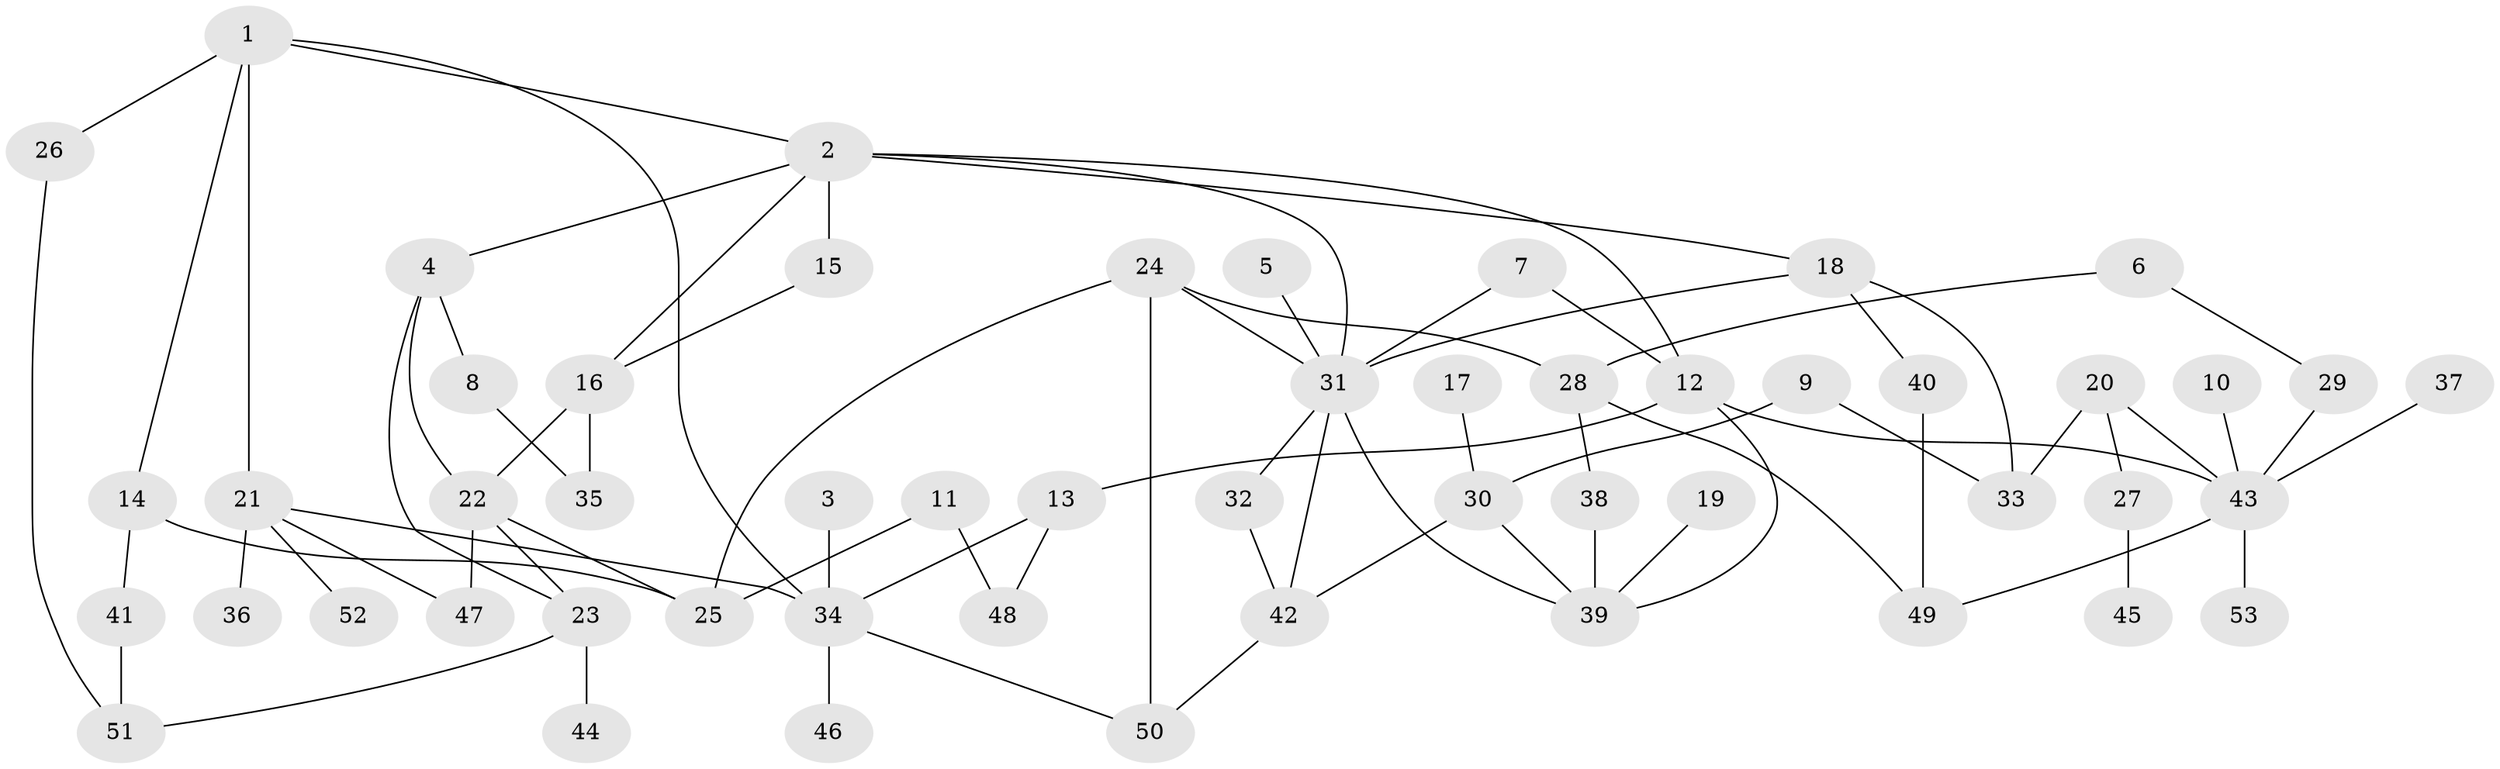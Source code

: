 // original degree distribution, {6: 0.02857142857142857, 4: 0.08571428571428572, 5: 0.09523809523809523, 7: 0.01904761904761905, 3: 0.11428571428571428, 2: 0.3333333333333333, 1: 0.3238095238095238}
// Generated by graph-tools (version 1.1) at 2025/49/03/09/25 03:49:20]
// undirected, 53 vertices, 77 edges
graph export_dot {
graph [start="1"]
  node [color=gray90,style=filled];
  1;
  2;
  3;
  4;
  5;
  6;
  7;
  8;
  9;
  10;
  11;
  12;
  13;
  14;
  15;
  16;
  17;
  18;
  19;
  20;
  21;
  22;
  23;
  24;
  25;
  26;
  27;
  28;
  29;
  30;
  31;
  32;
  33;
  34;
  35;
  36;
  37;
  38;
  39;
  40;
  41;
  42;
  43;
  44;
  45;
  46;
  47;
  48;
  49;
  50;
  51;
  52;
  53;
  1 -- 2 [weight=1.0];
  1 -- 14 [weight=1.0];
  1 -- 21 [weight=1.0];
  1 -- 26 [weight=1.0];
  1 -- 34 [weight=1.0];
  2 -- 4 [weight=1.0];
  2 -- 12 [weight=1.0];
  2 -- 15 [weight=1.0];
  2 -- 16 [weight=1.0];
  2 -- 18 [weight=1.0];
  2 -- 31 [weight=1.0];
  3 -- 34 [weight=1.0];
  4 -- 8 [weight=1.0];
  4 -- 22 [weight=1.0];
  4 -- 23 [weight=1.0];
  5 -- 31 [weight=1.0];
  6 -- 28 [weight=1.0];
  6 -- 29 [weight=1.0];
  7 -- 12 [weight=1.0];
  7 -- 31 [weight=1.0];
  8 -- 35 [weight=1.0];
  9 -- 30 [weight=1.0];
  9 -- 33 [weight=1.0];
  10 -- 43 [weight=1.0];
  11 -- 25 [weight=1.0];
  11 -- 48 [weight=1.0];
  12 -- 13 [weight=1.0];
  12 -- 39 [weight=1.0];
  12 -- 43 [weight=1.0];
  13 -- 34 [weight=1.0];
  13 -- 48 [weight=1.0];
  14 -- 25 [weight=1.0];
  14 -- 41 [weight=1.0];
  15 -- 16 [weight=1.0];
  16 -- 22 [weight=1.0];
  16 -- 35 [weight=1.0];
  17 -- 30 [weight=1.0];
  18 -- 31 [weight=1.0];
  18 -- 33 [weight=1.0];
  18 -- 40 [weight=1.0];
  19 -- 39 [weight=1.0];
  20 -- 27 [weight=1.0];
  20 -- 33 [weight=1.0];
  20 -- 43 [weight=1.0];
  21 -- 34 [weight=1.0];
  21 -- 36 [weight=1.0];
  21 -- 47 [weight=1.0];
  21 -- 52 [weight=1.0];
  22 -- 23 [weight=1.0];
  22 -- 25 [weight=1.0];
  22 -- 47 [weight=1.0];
  23 -- 44 [weight=1.0];
  23 -- 51 [weight=1.0];
  24 -- 25 [weight=1.0];
  24 -- 28 [weight=1.0];
  24 -- 31 [weight=1.0];
  24 -- 50 [weight=1.0];
  26 -- 51 [weight=1.0];
  27 -- 45 [weight=1.0];
  28 -- 38 [weight=1.0];
  28 -- 49 [weight=1.0];
  29 -- 43 [weight=1.0];
  30 -- 39 [weight=1.0];
  30 -- 42 [weight=1.0];
  31 -- 32 [weight=1.0];
  31 -- 39 [weight=1.0];
  31 -- 42 [weight=1.0];
  32 -- 42 [weight=1.0];
  34 -- 46 [weight=1.0];
  34 -- 50 [weight=1.0];
  37 -- 43 [weight=1.0];
  38 -- 39 [weight=1.0];
  40 -- 49 [weight=1.0];
  41 -- 51 [weight=1.0];
  42 -- 50 [weight=1.0];
  43 -- 49 [weight=1.0];
  43 -- 53 [weight=1.0];
}
